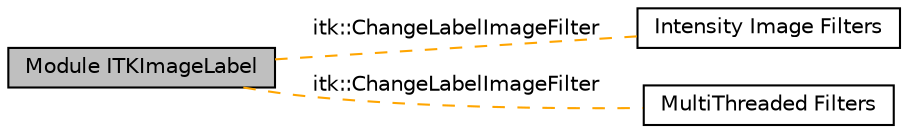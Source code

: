 digraph "Module ITKImageLabel"
{
  edge [fontname="Helvetica",fontsize="10",labelfontname="Helvetica",labelfontsize="10"];
  node [fontname="Helvetica",fontsize="10",shape=box];
  rankdir=LR;
  Node1 [label="Module ITKImageLabel",height=0.2,width=0.4,color="black", fillcolor="grey75", style="filled", fontcolor="black",tooltip=" "];
  Node2 [label="Intensity Image Filters",height=0.2,width=0.4,color="black", fillcolor="white", style="filled",URL="$group__IntensityImageFilters.html",tooltip=" "];
  Node3 [label="MultiThreaded Filters",height=0.2,width=0.4,color="black", fillcolor="white", style="filled",URL="$group__MultiThreaded.html",tooltip=" "];
  Node1->Node2 [shape=plaintext, label="itk::ChangeLabelImageFilter", color="orange", dir="none", style="dashed"];
  Node1->Node3 [shape=plaintext, label="itk::ChangeLabelImageFilter", color="orange", dir="none", style="dashed"];
}
